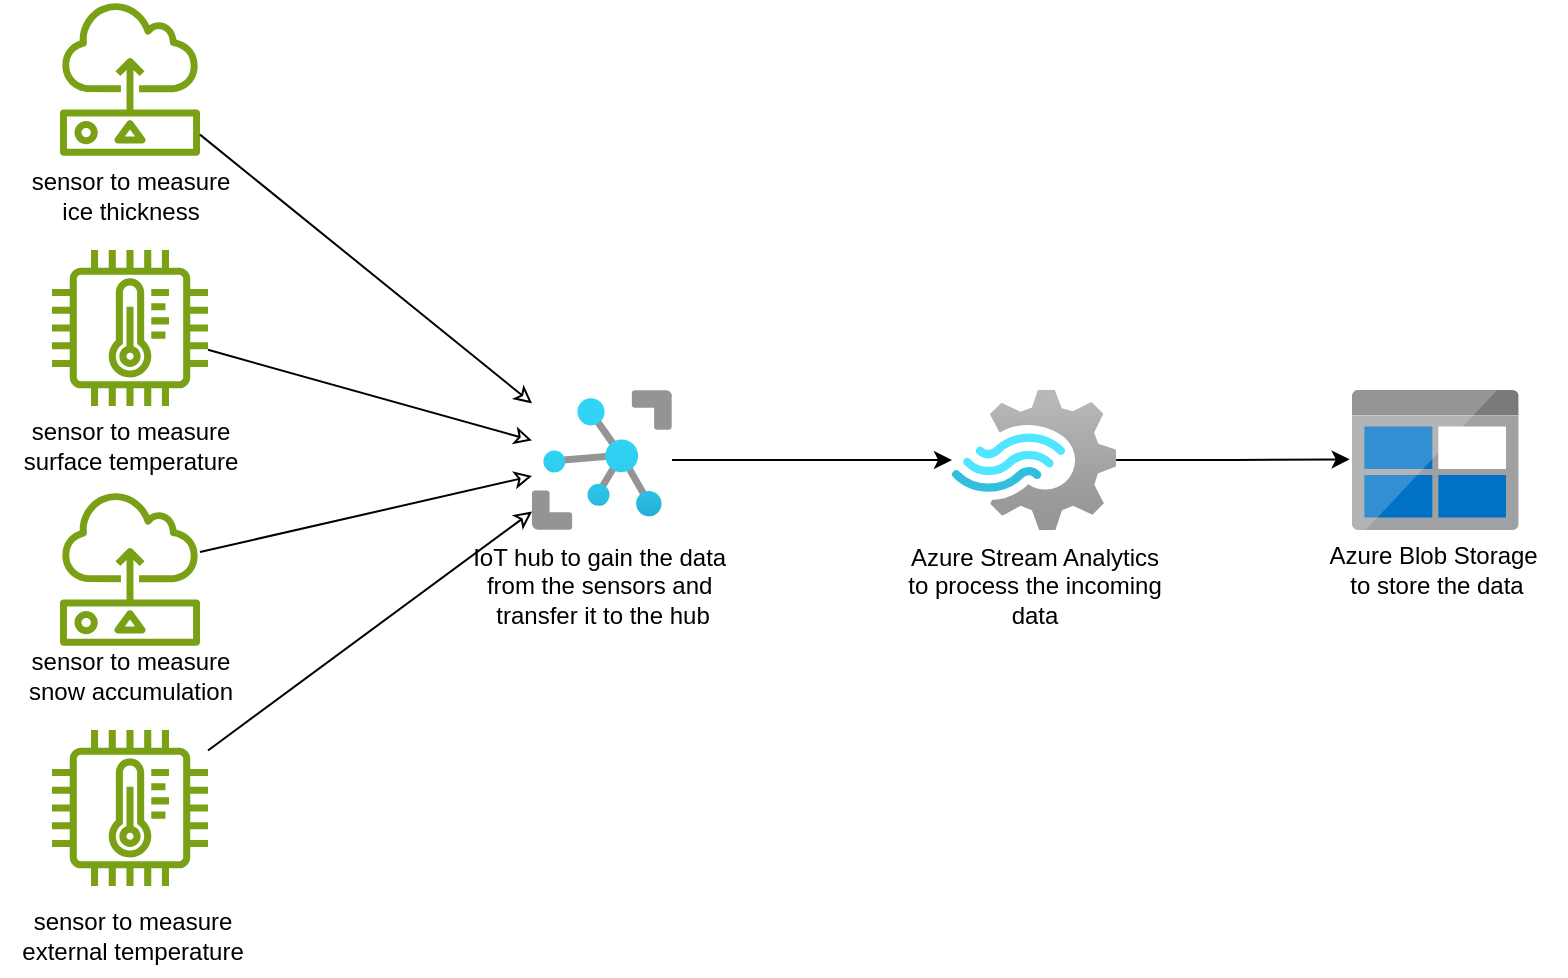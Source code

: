 <mxfile version="26.0.16">
  <diagram name="Page-1" id="ArT994LrFw3XE_xMw0Ce">
    <mxGraphModel dx="1043" dy="559" grid="1" gridSize="10" guides="1" tooltips="1" connect="1" arrows="1" fold="1" page="1" pageScale="1" pageWidth="850" pageHeight="1100" math="0" shadow="0">
      <root>
        <mxCell id="0" />
        <mxCell id="1" parent="0" />
        <mxCell id="8WfJP4KEr_XjxLtAUVIh-1" value="" style="sketch=0;outlineConnect=0;fontColor=#232F3E;gradientColor=none;fillColor=#7AA116;strokeColor=none;dashed=0;verticalLabelPosition=bottom;verticalAlign=top;align=center;html=1;fontSize=12;fontStyle=0;aspect=fixed;pointerEvents=1;shape=mxgraph.aws4.iot_thing_temperature_sensor;" vertex="1" parent="1">
          <mxGeometry x="100" y="150" width="78" height="78" as="geometry" />
        </mxCell>
        <mxCell id="8WfJP4KEr_XjxLtAUVIh-2" value="" style="sketch=0;outlineConnect=0;fontColor=#232F3E;gradientColor=none;fillColor=#7AA116;strokeColor=none;dashed=0;verticalLabelPosition=bottom;verticalAlign=top;align=center;html=1;fontSize=12;fontStyle=0;aspect=fixed;pointerEvents=1;shape=mxgraph.aws4.iot_thing_temperature_sensor;" vertex="1" parent="1">
          <mxGeometry x="100" y="390" width="78" height="78" as="geometry" />
        </mxCell>
        <mxCell id="8WfJP4KEr_XjxLtAUVIh-3" value="" style="sketch=0;outlineConnect=0;fontColor=#232F3E;gradientColor=none;fillColor=#7AA116;strokeColor=none;dashed=0;verticalLabelPosition=bottom;verticalAlign=top;align=center;html=1;fontSize=12;fontStyle=0;aspect=fixed;pointerEvents=1;shape=mxgraph.aws4.sensor;" vertex="1" parent="1">
          <mxGeometry x="104" y="25" width="70" height="78" as="geometry" />
        </mxCell>
        <mxCell id="8WfJP4KEr_XjxLtAUVIh-4" value="" style="sketch=0;outlineConnect=0;fontColor=#232F3E;gradientColor=none;fillColor=#7AA116;strokeColor=none;dashed=0;verticalLabelPosition=bottom;verticalAlign=top;align=center;html=1;fontSize=12;fontStyle=0;aspect=fixed;pointerEvents=1;shape=mxgraph.aws4.sensor;" vertex="1" parent="1">
          <mxGeometry x="104" y="270" width="70" height="78" as="geometry" />
        </mxCell>
        <mxCell id="8WfJP4KEr_XjxLtAUVIh-12" style="rounded=0;orthogonalLoop=1;jettySize=auto;html=1;startArrow=classic;startFill=0;endArrow=none;" edge="1" parent="1" source="8WfJP4KEr_XjxLtAUVIh-5" target="8WfJP4KEr_XjxLtAUVIh-3">
          <mxGeometry relative="1" as="geometry" />
        </mxCell>
        <mxCell id="8WfJP4KEr_XjxLtAUVIh-13" style="rounded=0;orthogonalLoop=1;jettySize=auto;html=1;startArrow=classic;startFill=0;endArrow=none;" edge="1" parent="1" source="8WfJP4KEr_XjxLtAUVIh-5" target="8WfJP4KEr_XjxLtAUVIh-1">
          <mxGeometry relative="1" as="geometry" />
        </mxCell>
        <mxCell id="8WfJP4KEr_XjxLtAUVIh-14" style="rounded=0;orthogonalLoop=1;jettySize=auto;html=1;endArrow=none;endFill=1;startArrow=classic;startFill=0;" edge="1" parent="1" source="8WfJP4KEr_XjxLtAUVIh-5" target="8WfJP4KEr_XjxLtAUVIh-4">
          <mxGeometry relative="1" as="geometry" />
        </mxCell>
        <mxCell id="8WfJP4KEr_XjxLtAUVIh-15" style="rounded=0;orthogonalLoop=1;jettySize=auto;html=1;endArrow=none;endFill=1;startArrow=classic;startFill=0;" edge="1" parent="1" source="8WfJP4KEr_XjxLtAUVIh-5" target="8WfJP4KEr_XjxLtAUVIh-2">
          <mxGeometry relative="1" as="geometry" />
        </mxCell>
        <mxCell id="8WfJP4KEr_XjxLtAUVIh-16" style="edgeStyle=orthogonalEdgeStyle;rounded=0;orthogonalLoop=1;jettySize=auto;html=1;" edge="1" parent="1" source="8WfJP4KEr_XjxLtAUVIh-5" target="8WfJP4KEr_XjxLtAUVIh-6">
          <mxGeometry relative="1" as="geometry" />
        </mxCell>
        <mxCell id="8WfJP4KEr_XjxLtAUVIh-5" value="" style="image;aspect=fixed;html=1;points=[];align=center;fontSize=12;image=img/lib/azure2/iot/IoT_Hub.svg;" vertex="1" parent="1">
          <mxGeometry x="340" y="220" width="70" height="70" as="geometry" />
        </mxCell>
        <mxCell id="8WfJP4KEr_XjxLtAUVIh-6" value="" style="image;aspect=fixed;html=1;points=[];align=center;fontSize=12;image=img/lib/azure2/iot/Stream_Analytics_Jobs.svg;" vertex="1" parent="1">
          <mxGeometry x="550" y="220" width="82.07" height="70" as="geometry" />
        </mxCell>
        <mxCell id="8WfJP4KEr_XjxLtAUVIh-7" value="" style="image;sketch=0;aspect=fixed;html=1;points=[];align=center;fontSize=12;image=img/lib/mscae/BlobBlock.svg;" vertex="1" parent="1">
          <mxGeometry x="750" y="220" width="83.33" height="70" as="geometry" />
        </mxCell>
        <mxCell id="8WfJP4KEr_XjxLtAUVIh-8" value="sensor to measure&lt;div&gt;ice thickness&lt;/div&gt;" style="text;html=1;align=center;verticalAlign=middle;resizable=0;points=[];autosize=1;strokeColor=none;fillColor=none;" vertex="1" parent="1">
          <mxGeometry x="79" y="103" width="120" height="40" as="geometry" />
        </mxCell>
        <mxCell id="8WfJP4KEr_XjxLtAUVIh-9" value="sensor to measure&lt;div&gt;surface temperature&lt;/div&gt;" style="text;html=1;align=center;verticalAlign=middle;resizable=0;points=[];autosize=1;strokeColor=none;fillColor=none;" vertex="1" parent="1">
          <mxGeometry x="74" y="228" width="130" height="40" as="geometry" />
        </mxCell>
        <mxCell id="8WfJP4KEr_XjxLtAUVIh-10" value="sensor to measure&lt;div&gt;snow accumulation&lt;/div&gt;" style="text;html=1;align=center;verticalAlign=middle;resizable=0;points=[];autosize=1;strokeColor=none;fillColor=none;" vertex="1" parent="1">
          <mxGeometry x="74" y="343" width="130" height="40" as="geometry" />
        </mxCell>
        <mxCell id="8WfJP4KEr_XjxLtAUVIh-11" value="sensor to measure&lt;div&gt;external temperature&lt;/div&gt;" style="text;html=1;align=center;verticalAlign=middle;resizable=0;points=[];autosize=1;strokeColor=none;fillColor=none;" vertex="1" parent="1">
          <mxGeometry x="75" y="473" width="130" height="40" as="geometry" />
        </mxCell>
        <mxCell id="8WfJP4KEr_XjxLtAUVIh-17" style="edgeStyle=orthogonalEdgeStyle;rounded=0;orthogonalLoop=1;jettySize=auto;html=1;entryX=-0.014;entryY=0.495;entryDx=0;entryDy=0;entryPerimeter=0;" edge="1" parent="1" source="8WfJP4KEr_XjxLtAUVIh-6" target="8WfJP4KEr_XjxLtAUVIh-7">
          <mxGeometry relative="1" as="geometry" />
        </mxCell>
        <mxCell id="8WfJP4KEr_XjxLtAUVIh-18" value="IoT hub to gain the data&amp;nbsp;&lt;div&gt;from the sensors and&amp;nbsp;&lt;/div&gt;&lt;div&gt;transfer it to the hub&lt;/div&gt;" style="text;html=1;align=center;verticalAlign=middle;resizable=0;points=[];autosize=1;strokeColor=none;fillColor=none;" vertex="1" parent="1">
          <mxGeometry x="300" y="288" width="150" height="60" as="geometry" />
        </mxCell>
        <mxCell id="8WfJP4KEr_XjxLtAUVIh-19" value="Azure Stream Analytics&lt;div&gt;to process the incoming&lt;/div&gt;&lt;div&gt;data&lt;/div&gt;" style="text;html=1;align=center;verticalAlign=middle;resizable=0;points=[];autosize=1;strokeColor=none;fillColor=none;" vertex="1" parent="1">
          <mxGeometry x="516.04" y="288" width="150" height="60" as="geometry" />
        </mxCell>
        <mxCell id="8WfJP4KEr_XjxLtAUVIh-20" value="Azure Blob Storage&amp;nbsp;&lt;div&gt;to store the data&lt;/div&gt;" style="text;html=1;align=center;verticalAlign=middle;resizable=0;points=[];autosize=1;strokeColor=none;fillColor=none;" vertex="1" parent="1">
          <mxGeometry x="726.66" y="290" width="130" height="40" as="geometry" />
        </mxCell>
      </root>
    </mxGraphModel>
  </diagram>
</mxfile>
